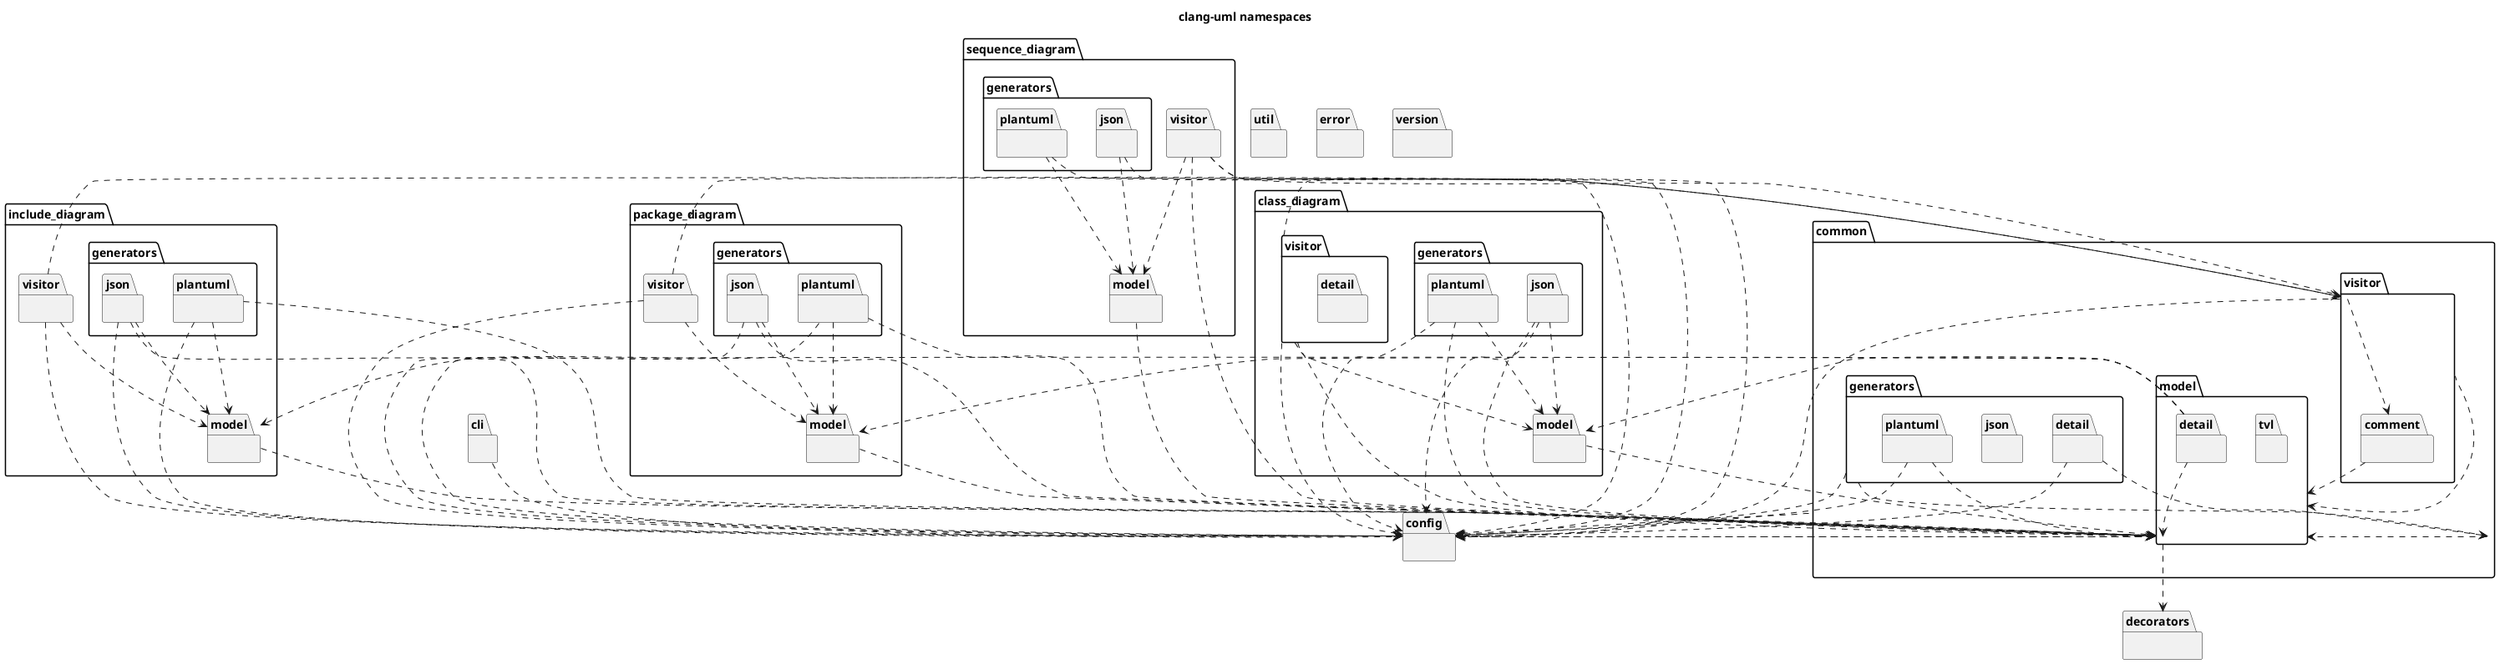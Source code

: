 @startuml
title clang-uml namespaces
package [common] as C_0000316605034920222648 [[https://github.com/bkryza/clang-uml/blob/e2b772d8d6ed61adcb6dcd50003f96096df02f9e/src/common/model/enums.h#L22{common}]] {
package [model] as C_0000083721806430512831 [[https://github.com/bkryza/clang-uml/blob/e2b772d8d6ed61adcb6dcd50003f96096df02f9e/src/common/model/enums.h#L22{model}]] {
package [tvl] as C_0000936037314056452055 [[https://github.com/bkryza/clang-uml/blob/e2b772d8d6ed61adcb6dcd50003f96096df02f9e/src/common/model/tvl.h#L23{tvl}]] {
}
package [detail] as C_0001274949469918086018 [[https://github.com/bkryza/clang-uml/blob/e2b772d8d6ed61adcb6dcd50003f96096df02f9e/src/common/model/diagram_filter.h#L39{detail}]] {
}
}
package [visitor] as C_0002059309769421024048 [[https://github.com/bkryza/clang-uml/blob/e2b772d8d6ed61adcb6dcd50003f96096df02f9e/src/common/visitor/ast_id_mapper.h#L25{visitor}]] {
package [comment] as C_0000508260900986041225 [[https://github.com/bkryza/clang-uml/blob/e2b772d8d6ed61adcb6dcd50003f96096df02f9e/src/common/visitor/comment/comment_visitor.h#L25{comment}]] {
}
}
package [generators] as C_0001127696046613471321 [[https://github.com/bkryza/clang-uml/blob/e2b772d8d6ed61adcb6dcd50003f96096df02f9e/src/common/generators/plantuml/generator.h#L35{generators}]] {
package [plantuml] as C_0000111902384185473339 [[https://github.com/bkryza/clang-uml/blob/e2b772d8d6ed61adcb6dcd50003f96096df02f9e/src/common/generators/plantuml/generator.h#L35{plantuml}]] {
}
package [json] as C_0000000403049897446113 [[https://github.com/bkryza/clang-uml/blob/e2b772d8d6ed61adcb6dcd50003f96096df02f9e/src/common/generators/json/generator.h#L46{json}]] {
}
package [detail] as C_0000123223292427653878 [[https://github.com/bkryza/clang-uml/blob/e2b772d8d6ed61adcb6dcd50003f96096df02f9e/src/common/generators/generators.cc#L58{detail}]] {
}
}
}
package [decorators] as C_0001358647710369908591 [[https://github.com/bkryza/clang-uml/blob/e2b772d8d6ed61adcb6dcd50003f96096df02f9e/src/decorators/decorators.h#L28{decorators}]] {
}
package [util] as C_0000380105997601720363 [[https://github.com/bkryza/clang-uml/blob/e2b772d8d6ed61adcb6dcd50003f96096df02f9e/src/util/util.h#L55{util}]] {
}
package [sequence_diagram] as C_0001521862840957629236 [[https://github.com/bkryza/clang-uml/blob/e2b772d8d6ed61adcb6dcd50003f96096df02f9e/src/sequence_diagram/model/participant.h#L27{sequence_diagram}]] {
package [model] as C_0002206969880830639264 [[https://github.com/bkryza/clang-uml/blob/e2b772d8d6ed61adcb6dcd50003f96096df02f9e/src/sequence_diagram/model/participant.h#L27{model}]] {
}
package [visitor] as C_0000351520758190157237 [[https://github.com/bkryza/clang-uml/blob/e2b772d8d6ed61adcb6dcd50003f96096df02f9e/src/sequence_diagram/visitor/call_expression_context.h#L29{visitor}]] {
}
package [generators] as C_0001816110126439728844 [[https://github.com/bkryza/clang-uml/blob/e2b772d8d6ed61adcb6dcd50003f96096df02f9e/src/sequence_diagram/generators/plantuml/sequence_diagram_generator.h#L35{generators}]] {
package [plantuml] as C_0000512747459624305096 [[https://github.com/bkryza/clang-uml/blob/e2b772d8d6ed61adcb6dcd50003f96096df02f9e/src/sequence_diagram/generators/plantuml/sequence_diagram_generator.h#L36{plantuml}]] {
}
package [json] as C_0002175731064921249807 [[https://github.com/bkryza/clang-uml/blob/e2b772d8d6ed61adcb6dcd50003f96096df02f9e/src/sequence_diagram/generators/json/sequence_diagram_generator.h#L33{json}]] {
}
}
}
package [class_diagram] as C_0002240167036201725606 [[https://github.com/bkryza/clang-uml/blob/e2b772d8d6ed61adcb6dcd50003f96096df02f9e/src/class_diagram/model/class_element.h#L27{class_diagram}]] {
package [model] as C_0000897124234964432620 [[https://github.com/bkryza/clang-uml/blob/e2b772d8d6ed61adcb6dcd50003f96096df02f9e/src/class_diagram/model/class_element.h#L27{model}]] {
}
package [visitor] as C_0001862217944346803827 [[https://github.com/bkryza/clang-uml/blob/e2b772d8d6ed61adcb6dcd50003f96096df02f9e/src/class_diagram/visitor/template_builder.h#L26{visitor}]] {
package [detail] as C_0000521537154612789005 [[https://github.com/bkryza/clang-uml/blob/e2b772d8d6ed61adcb6dcd50003f96096df02f9e/src/class_diagram/visitor/template_builder.cc#L687{detail}]] {
}
}
package [generators] as C_0001202809603534656108 [[https://github.com/bkryza/clang-uml/blob/e2b772d8d6ed61adcb6dcd50003f96096df02f9e/src/class_diagram/generators/json/class_diagram_generator.h#L41{generators}]] {
package [json] as C_0000606738738474715449 [[https://github.com/bkryza/clang-uml/blob/e2b772d8d6ed61adcb6dcd50003f96096df02f9e/src/class_diagram/generators/json/class_diagram_generator.h#L42{json}]] {
}
package [plantuml] as C_0002128240368383142789 [[https://github.com/bkryza/clang-uml/blob/e2b772d8d6ed61adcb6dcd50003f96096df02f9e/src/class_diagram/generators/plantuml/class_diagram_generator.h#L41{plantuml}]] {
}
}
}
package [config] as C_0000111389493058790497 [[https://github.com/bkryza/clang-uml/blob/e2b772d8d6ed61adcb6dcd50003f96096df02f9e/src/config/option.h#L24{config}]] {
}
package [include_diagram] as C_0002289677368446195616 [[https://github.com/bkryza/clang-uml/blob/e2b772d8d6ed61adcb6dcd50003f96096df02f9e/src/include_diagram/model/diagram.h#L28{include_diagram}]] {
package [model] as C_0000545328881104248214 [[https://github.com/bkryza/clang-uml/blob/e2b772d8d6ed61adcb6dcd50003f96096df02f9e/src/include_diagram/model/diagram.h#L28{model}]] {
}
package [visitor] as C_0000299757823634161563 [[https://github.com/bkryza/clang-uml/blob/e2b772d8d6ed61adcb6dcd50003f96096df02f9e/src/include_diagram/visitor/translation_unit_visitor.h#L36{visitor}]] {
}
package [generators] as C_0001148912745423261924 [[https://github.com/bkryza/clang-uml/blob/e2b772d8d6ed61adcb6dcd50003f96096df02f9e/src/include_diagram/generators/plantuml/include_diagram_generator.h#L36{generators}]] {
package [plantuml] as C_0000274252102389770815 [[https://github.com/bkryza/clang-uml/blob/e2b772d8d6ed61adcb6dcd50003f96096df02f9e/src/include_diagram/generators/plantuml/include_diagram_generator.h#L37{plantuml}]] {
}
package [json] as C_0000480100890906360347 [[https://github.com/bkryza/clang-uml/blob/e2b772d8d6ed61adcb6dcd50003f96096df02f9e/src/include_diagram/generators/json/include_diagram_generator.h#L37{json}]] {
}
}
}
package [package_diagram] as C_0001176715616702819073 [[https://github.com/bkryza/clang-uml/blob/e2b772d8d6ed61adcb6dcd50003f96096df02f9e/src/package_diagram/model/diagram.h#L26{package_diagram}]] {
package [model] as C_0001569810617781744082 [[https://github.com/bkryza/clang-uml/blob/e2b772d8d6ed61adcb6dcd50003f96096df02f9e/src/package_diagram/model/diagram.h#L26{model}]] {
}
package [visitor] as C_0000183895282854293183 [[https://github.com/bkryza/clang-uml/blob/e2b772d8d6ed61adcb6dcd50003f96096df02f9e/src/package_diagram/visitor/translation_unit_visitor.h#L34{visitor}]] {
}
package [generators] as C_0000377372199728063954 [[https://github.com/bkryza/clang-uml/blob/e2b772d8d6ed61adcb6dcd50003f96096df02f9e/src/package_diagram/generators/plantuml/package_diagram_generator.h#L36{generators}]] {
package [plantuml] as C_0001356326401335373458 [[https://github.com/bkryza/clang-uml/blob/e2b772d8d6ed61adcb6dcd50003f96096df02f9e/src/package_diagram/generators/plantuml/package_diagram_generator.h#L37{plantuml}]] {
}
package [json] as C_0000285232181091440649 [[https://github.com/bkryza/clang-uml/blob/e2b772d8d6ed61adcb6dcd50003f96096df02f9e/src/package_diagram/generators/json/package_diagram_generator.h#L37{json}]] {
}
}
}
package [error] as C_0000285917217607590446 [[https://github.com/bkryza/clang-uml/blob/e2b772d8d6ed61adcb6dcd50003f96096df02f9e/src/util/error.h#L22{error}]] {
}
package [version] as C_0000025366518309775258 [[https://github.com/bkryza/clang-uml/blob/e2b772d8d6ed61adcb6dcd50003f96096df02f9e/debug/src/version/version.h#L20{version}]] {
}
package [cli] as C_0001260703306241669209 [[https://github.com/bkryza/clang-uml/blob/e2b772d8d6ed61adcb6dcd50003f96096df02f9e/src/cli/cli_handler.h#L27{cli}]] {
}
C_0000316605034920222648 ..> C_0000083721806430512831
C_0000316605034920222648 ..> C_0000111389493058790497
C_0000083721806430512831 ..> C_0001358647710369908591
C_0000083721806430512831 ..> C_0000111389493058790497
C_0001274949469918086018 ..> C_0000083721806430512831
C_0001274949469918086018 ..> C_0000897124234964432620
C_0001274949469918086018 ..> C_0001569810617781744082
C_0001274949469918086018 ..> C_0000545328881104248214
C_0002059309769421024048 ..> C_0000111389493058790497
C_0002059309769421024048 ..> C_0000083721806430512831
C_0002059309769421024048 ..> C_0000508260900986041225
C_0000508260900986041225 ..> C_0000083721806430512831
C_0001127696046613471321 ..> C_0000111389493058790497
C_0001127696046613471321 ..> C_0000316605034920222648
C_0000111902384185473339 ..> C_0000083721806430512831
C_0000111902384185473339 ..> C_0000111389493058790497
C_0000123223292427653878 ..> C_0000111389493058790497
C_0000123223292427653878 ..> C_0000316605034920222648
C_0002206969880830639264 ..> C_0000083721806430512831
C_0000351520758190157237 ..> C_0002206969880830639264
C_0000351520758190157237 ..> C_0000111389493058790497
C_0000351520758190157237 ..> C_0000083721806430512831
C_0000351520758190157237 ..> C_0002059309769421024048
C_0000512747459624305096 ..> C_0000111389493058790497
C_0000512747459624305096 ..> C_0002206969880830639264
C_0002175731064921249807 ..> C_0000111389493058790497
C_0002175731064921249807 ..> C_0002206969880830639264
C_0000897124234964432620 ..> C_0000083721806430512831
C_0001862217944346803827 ..> C_0000897124234964432620
C_0001862217944346803827 ..> C_0000111389493058790497
C_0001862217944346803827 ..> C_0002059309769421024048
C_0001862217944346803827 ..> C_0000083721806430512831
C_0000606738738474715449 ..> C_0000111389493058790497
C_0000606738738474715449 ..> C_0000897124234964432620
C_0000606738738474715449 ..> C_0000083721806430512831
C_0002128240368383142789 ..> C_0000111389493058790497
C_0002128240368383142789 ..> C_0000897124234964432620
C_0002128240368383142789 ..> C_0000083721806430512831
C_0000111389493058790497 ..> C_0000083721806430512831
C_0000545328881104248214 ..> C_0000083721806430512831
C_0000299757823634161563 ..> C_0000545328881104248214
C_0000299757823634161563 ..> C_0000111389493058790497
C_0000299757823634161563 ..> C_0002059309769421024048
C_0000274252102389770815 ..> C_0000111389493058790497
C_0000274252102389770815 ..> C_0000545328881104248214
C_0000274252102389770815 ..> C_0000083721806430512831
C_0000480100890906360347 ..> C_0000111389493058790497
C_0000480100890906360347 ..> C_0000545328881104248214
C_0000480100890906360347 ..> C_0000083721806430512831
C_0001569810617781744082 ..> C_0000083721806430512831
C_0000183895282854293183 ..> C_0001569810617781744082
C_0000183895282854293183 ..> C_0000111389493058790497
C_0000183895282854293183 ..> C_0002059309769421024048
C_0001356326401335373458 ..> C_0000111389493058790497
C_0001356326401335373458 ..> C_0001569810617781744082
C_0001356326401335373458 ..> C_0000083721806430512831
C_0000285232181091440649 ..> C_0000111389493058790497
C_0000285232181091440649 ..> C_0001569810617781744082
C_0000285232181091440649 ..> C_0000083721806430512831
C_0001260703306241669209 ..> C_0000111389493058790497

'Generated with clang-uml, version 0.3.5-1-g9a5a152
'LLVM version Ubuntu clang version 15.0.6
@enduml
